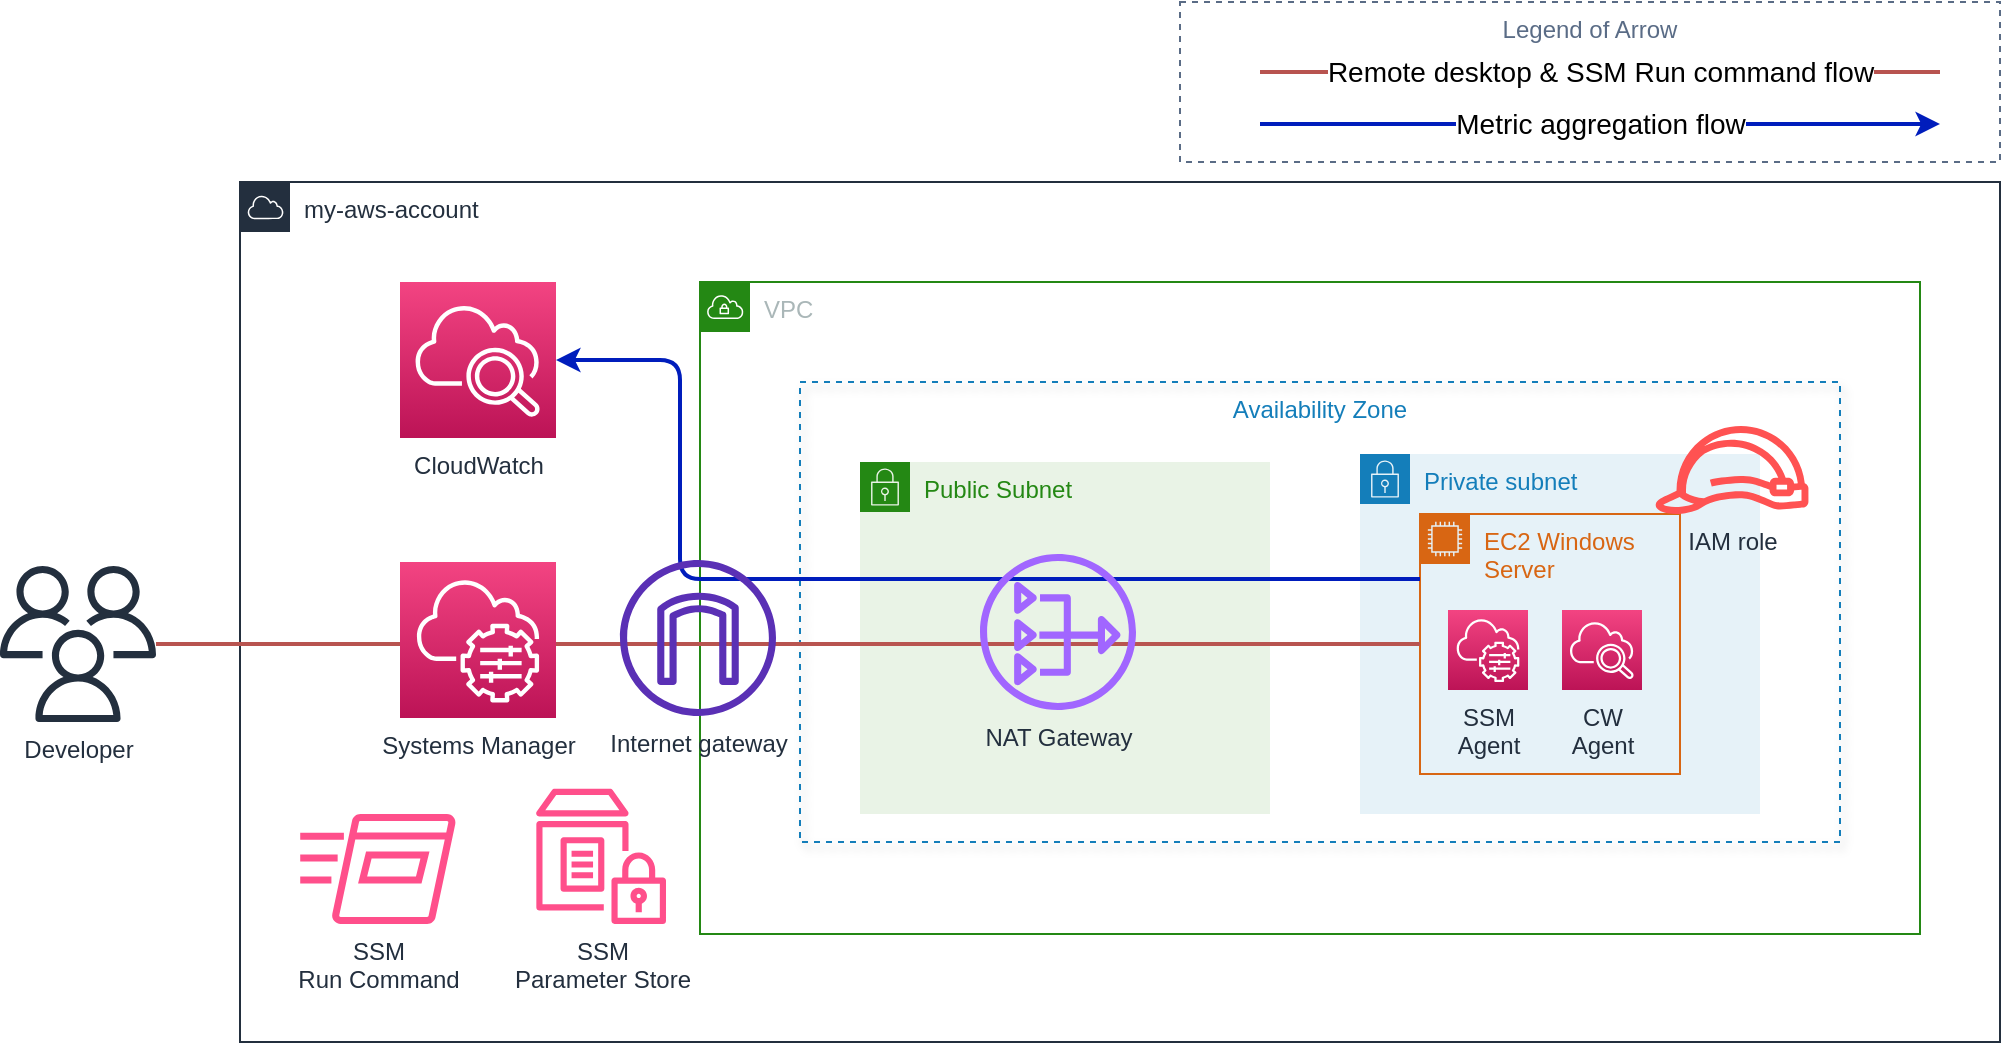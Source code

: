 <mxfile version="15.3.8" type="device"><diagram name="Overview" id="m_rcaikONlMXojLfSfZe"><mxGraphModel dx="1422" dy="3170" grid="1" gridSize="10" guides="1" tooltips="1" connect="1" arrows="1" fold="1" page="1" pageScale="1" pageWidth="827" pageHeight="1169" math="0" shadow="0"><root><mxCell id="eKjoXcxQKcAUsY1-_xYW-0"/><mxCell id="eKjoXcxQKcAUsY1-_xYW-1" parent="eKjoXcxQKcAUsY1-_xYW-0"/><mxCell id="eKjoXcxQKcAUsY1-_xYW-2" value="my-aws-account" style="points=[[0,0],[0.25,0],[0.5,0],[0.75,0],[1,0],[1,0.25],[1,0.5],[1,0.75],[1,1],[0.75,1],[0.5,1],[0.25,1],[0,1],[0,0.75],[0,0.5],[0,0.25]];outlineConnect=0;gradientColor=none;html=1;whiteSpace=wrap;fontSize=12;fontStyle=0;shape=mxgraph.aws4.group;grIcon=mxgraph.aws4.group_aws_cloud;strokeColor=#232F3E;fillColor=none;verticalAlign=top;align=left;spacingLeft=30;fontColor=#232F3E;dashed=0;" parent="eKjoXcxQKcAUsY1-_xYW-1" vertex="1"><mxGeometry x="160" y="-2230" width="880" height="430" as="geometry"/></mxCell><mxCell id="eKjoXcxQKcAUsY1-_xYW-3" value="VPC" style="points=[[0,0],[0.25,0],[0.5,0],[0.75,0],[1,0],[1,0.25],[1,0.5],[1,0.75],[1,1],[0.75,1],[0.5,1],[0.25,1],[0,1],[0,0.75],[0,0.5],[0,0.25]];outlineConnect=0;gradientColor=none;html=1;whiteSpace=wrap;fontSize=12;fontStyle=0;shape=mxgraph.aws4.group;grIcon=mxgraph.aws4.group_vpc;strokeColor=#248814;fillColor=none;verticalAlign=top;align=left;spacingLeft=30;fontColor=#AAB7B8;dashed=0;" parent="eKjoXcxQKcAUsY1-_xYW-1" vertex="1"><mxGeometry x="390" y="-2180" width="610" height="326" as="geometry"/></mxCell><mxCell id="eKjoXcxQKcAUsY1-_xYW-4" value="Availability Zone" style="fillColor=none;strokeColor=#147EBA;dashed=1;verticalAlign=top;fontStyle=0;fontColor=#147EBA;shadow=1;" parent="eKjoXcxQKcAUsY1-_xYW-1" vertex="1"><mxGeometry x="440" y="-2130" width="520" height="230" as="geometry"/></mxCell><mxCell id="eKjoXcxQKcAUsY1-_xYW-5" value="Public Subnet" style="points=[[0,0],[0.25,0],[0.5,0],[0.75,0],[1,0],[1,0.25],[1,0.5],[1,0.75],[1,1],[0.75,1],[0.5,1],[0.25,1],[0,1],[0,0.75],[0,0.5],[0,0.25]];outlineConnect=0;gradientColor=none;html=1;whiteSpace=wrap;fontSize=12;fontStyle=0;shape=mxgraph.aws4.group;grIcon=mxgraph.aws4.group_security_group;grStroke=0;strokeColor=#248814;fillColor=#E9F3E6;verticalAlign=top;align=left;spacingLeft=30;fontColor=#248814;dashed=0;" parent="eKjoXcxQKcAUsY1-_xYW-1" vertex="1"><mxGeometry x="470" y="-2090" width="205" height="176" as="geometry"/></mxCell><mxCell id="eKjoXcxQKcAUsY1-_xYW-6" style="edgeStyle=orthogonalEdgeStyle;rounded=0;orthogonalLoop=1;jettySize=auto;html=1;" parent="eKjoXcxQKcAUsY1-_xYW-1" edge="1"><mxGeometry relative="1" as="geometry"><mxPoint x="815.88" y="-2072" as="targetPoint"/><mxPoint x="815.88" y="-2072" as="sourcePoint"/></mxGeometry></mxCell><mxCell id="eKjoXcxQKcAUsY1-_xYW-7" value="Private subnet" style="points=[[0,0],[0.25,0],[0.5,0],[0.75,0],[1,0],[1,0.25],[1,0.5],[1,0.75],[1,1],[0.75,1],[0.5,1],[0.25,1],[0,1],[0,0.75],[0,0.5],[0,0.25]];outlineConnect=0;gradientColor=none;html=1;whiteSpace=wrap;fontSize=12;fontStyle=0;shape=mxgraph.aws4.group;grIcon=mxgraph.aws4.group_security_group;grStroke=0;strokeColor=#147EBA;fillColor=#E6F2F8;verticalAlign=top;align=left;spacingLeft=30;fontColor=#147EBA;dashed=0;" parent="eKjoXcxQKcAUsY1-_xYW-1" vertex="1"><mxGeometry x="720" y="-2094" width="200" height="180" as="geometry"/></mxCell><mxCell id="eKjoXcxQKcAUsY1-_xYW-11" value="" style="group" parent="eKjoXcxQKcAUsY1-_xYW-1" vertex="1" connectable="0"><mxGeometry x="750" y="-2064" width="130" height="130" as="geometry"/></mxCell><mxCell id="eKjoXcxQKcAUsY1-_xYW-12" value="EC2 Windows Server" style="points=[[0,0],[0.25,0],[0.5,0],[0.75,0],[1,0],[1,0.25],[1,0.5],[1,0.75],[1,1],[0.75,1],[0.5,1],[0.25,1],[0,1],[0,0.75],[0,0.5],[0,0.25]];outlineConnect=0;gradientColor=none;html=1;whiteSpace=wrap;fontSize=12;fontStyle=0;shape=mxgraph.aws4.group;grIcon=mxgraph.aws4.group_ec2_instance_contents;strokeColor=#D86613;fillColor=none;verticalAlign=top;align=left;spacingLeft=30;fontColor=#D86613;dashed=0;" parent="eKjoXcxQKcAUsY1-_xYW-11" vertex="1"><mxGeometry width="130" height="130" as="geometry"/></mxCell><mxCell id="eKjoXcxQKcAUsY1-_xYW-13" value="SSM&lt;br&gt;Agent" style="sketch=0;points=[[0,0,0],[0.25,0,0],[0.5,0,0],[0.75,0,0],[1,0,0],[0,1,0],[0.25,1,0],[0.5,1,0],[0.75,1,0],[1,1,0],[0,0.25,0],[0,0.5,0],[0,0.75,0],[1,0.25,0],[1,0.5,0],[1,0.75,0]];points=[[0,0,0],[0.25,0,0],[0.5,0,0],[0.75,0,0],[1,0,0],[0,1,0],[0.25,1,0],[0.5,1,0],[0.75,1,0],[1,1,0],[0,0.25,0],[0,0.5,0],[0,0.75,0],[1,0.25,0],[1,0.5,0],[1,0.75,0]];outlineConnect=0;fontColor=#232F3E;gradientColor=#F34482;gradientDirection=north;fillColor=#BC1356;strokeColor=#ffffff;dashed=0;verticalLabelPosition=bottom;verticalAlign=top;align=center;html=1;fontSize=12;fontStyle=0;aspect=fixed;shape=mxgraph.aws4.resourceIcon;resIcon=mxgraph.aws4.systems_manager;" parent="eKjoXcxQKcAUsY1-_xYW-11" vertex="1"><mxGeometry x="14" y="48" width="40" height="40" as="geometry"/></mxCell><mxCell id="eKjoXcxQKcAUsY1-_xYW-14" value="CW&lt;br&gt;Agent" style="sketch=0;points=[[0,0,0],[0.25,0,0],[0.5,0,0],[0.75,0,0],[1,0,0],[0,1,0],[0.25,1,0],[0.5,1,0],[0.75,1,0],[1,1,0],[0,0.25,0],[0,0.5,0],[0,0.75,0],[1,0.25,0],[1,0.5,0],[1,0.75,0]];points=[[0,0,0],[0.25,0,0],[0.5,0,0],[0.75,0,0],[1,0,0],[0,1,0],[0.25,1,0],[0.5,1,0],[0.75,1,0],[1,1,0],[0,0.25,0],[0,0.5,0],[0,0.75,0],[1,0.25,0],[1,0.5,0],[1,0.75,0]];outlineConnect=0;fontColor=#232F3E;gradientColor=#F34482;gradientDirection=north;fillColor=#BC1356;strokeColor=#ffffff;dashed=0;verticalLabelPosition=bottom;verticalAlign=top;align=center;html=1;fontSize=12;fontStyle=0;aspect=fixed;shape=mxgraph.aws4.resourceIcon;resIcon=mxgraph.aws4.cloudwatch_2;" parent="eKjoXcxQKcAUsY1-_xYW-11" vertex="1"><mxGeometry x="71" y="48" width="40" height="40" as="geometry"/></mxCell><mxCell id="eKjoXcxQKcAUsY1-_xYW-15" value="Developer" style="sketch=0;outlineConnect=0;fontColor=#232F3E;gradientColor=none;fillColor=#232F3E;strokeColor=none;dashed=0;verticalLabelPosition=bottom;verticalAlign=top;align=center;html=1;fontSize=12;fontStyle=0;aspect=fixed;pointerEvents=1;shape=mxgraph.aws4.users;" parent="eKjoXcxQKcAUsY1-_xYW-1" vertex="1"><mxGeometry x="40" y="-2038" width="78" height="78" as="geometry"/></mxCell><mxCell id="RocRi5soNZCMBeBcgCfd-0" value="CloudWatch" style="sketch=0;points=[[0,0,0],[0.25,0,0],[0.5,0,0],[0.75,0,0],[1,0,0],[0,1,0],[0.25,1,0],[0.5,1,0],[0.75,1,0],[1,1,0],[0,0.25,0],[0,0.5,0],[0,0.75,0],[1,0.25,0],[1,0.5,0],[1,0.75,0]];points=[[0,0,0],[0.25,0,0],[0.5,0,0],[0.75,0,0],[1,0,0],[0,1,0],[0.25,1,0],[0.5,1,0],[0.75,1,0],[1,1,0],[0,0.25,0],[0,0.5,0],[0,0.75,0],[1,0.25,0],[1,0.5,0],[1,0.75,0]];outlineConnect=0;fontColor=#232F3E;gradientColor=#F34482;gradientDirection=north;fillColor=#BC1356;strokeColor=#ffffff;dashed=0;verticalLabelPosition=bottom;verticalAlign=top;align=center;html=1;fontSize=12;fontStyle=0;aspect=fixed;shape=mxgraph.aws4.resourceIcon;resIcon=mxgraph.aws4.cloudwatch_2;" parent="eKjoXcxQKcAUsY1-_xYW-1" vertex="1"><mxGeometry x="240" y="-2180" width="78" height="78" as="geometry"/></mxCell><mxCell id="RocRi5soNZCMBeBcgCfd-3" value="IAM role" style="sketch=0;outlineConnect=0;fontColor=#232F3E;gradientColor=none;fillColor=#FF5252;strokeColor=none;dashed=0;verticalLabelPosition=bottom;verticalAlign=top;align=center;html=1;fontSize=12;fontStyle=0;aspect=fixed;pointerEvents=1;shape=mxgraph.aws4.role;labelBackgroundColor=none;" parent="eKjoXcxQKcAUsY1-_xYW-1" vertex="1"><mxGeometry x="867" y="-2108" width="78" height="44" as="geometry"/></mxCell><mxCell id="RocRi5soNZCMBeBcgCfd-4" value="&lt;font color=&quot;#000000&quot;&gt;&lt;br&gt;&lt;/font&gt;" style="edgeStyle=elbowEdgeStyle;rounded=1;orthogonalLoop=1;jettySize=auto;html=1;strokeWidth=2;fontSize=12;fontColor=#FFFFFF;spacingTop=18;strokeColor=#001DBC;exitX=0;exitY=0.25;exitDx=0;exitDy=0;entryX=1;entryY=0.5;entryDx=0;entryDy=0;entryPerimeter=0;" parent="eKjoXcxQKcAUsY1-_xYW-1" source="eKjoXcxQKcAUsY1-_xYW-12" target="RocRi5soNZCMBeBcgCfd-0" edge="1"><mxGeometry x="-0.524" y="-70" relative="1" as="geometry"><Array as="points"><mxPoint x="380" y="-2090"/></Array><mxPoint y="1" as="offset"/><mxPoint x="470" y="-2230" as="sourcePoint"/><mxPoint x="598" y="-2423" as="targetPoint"/></mxGeometry></mxCell><mxCell id="RocRi5soNZCMBeBcgCfd-5" value="&lt;font color=&quot;#000000&quot;&gt;&lt;br&gt;&lt;/font&gt;" style="edgeStyle=elbowEdgeStyle;rounded=1;orthogonalLoop=1;jettySize=auto;html=1;strokeWidth=2;fontSize=12;fontColor=#FFFFFF;spacingTop=18;strokeColor=#B85450;endArrow=none;endFill=0;" parent="eKjoXcxQKcAUsY1-_xYW-1" source="eKjoXcxQKcAUsY1-_xYW-12" target="eKjoXcxQKcAUsY1-_xYW-15" edge="1"><mxGeometry x="-0.693" y="31" relative="1" as="geometry"><Array as="points"/><mxPoint x="-11" y="-23" as="offset"/><mxPoint x="250" y="-2669.998" as="sourcePoint"/><mxPoint x="158" y="-1999" as="targetPoint"/></mxGeometry></mxCell><mxCell id="eKjoXcxQKcAUsY1-_xYW-17" value="Internet gateway" style="outlineConnect=0;fontColor=#232F3E;fillColor=#5A30B5;strokeColor=none;dashed=0;verticalLabelPosition=bottom;verticalAlign=top;align=center;html=1;fontSize=12;fontStyle=0;aspect=fixed;pointerEvents=1;shape=mxgraph.aws4.internet_gateway;labelBackgroundColor=none;" parent="eKjoXcxQKcAUsY1-_xYW-1" vertex="1"><mxGeometry x="350" y="-2041" width="78" height="78" as="geometry"/></mxCell><mxCell id="eKjoXcxQKcAUsY1-_xYW-18" value="Systems Manager" style="sketch=0;points=[[0,0,0],[0.25,0,0],[0.5,0,0],[0.75,0,0],[1,0,0],[0,1,0],[0.25,1,0],[0.5,1,0],[0.75,1,0],[1,1,0],[0,0.25,0],[0,0.5,0],[0,0.75,0],[1,0.25,0],[1,0.5,0],[1,0.75,0]];points=[[0,0,0],[0.25,0,0],[0.5,0,0],[0.75,0,0],[1,0,0],[0,1,0],[0.25,1,0],[0.5,1,0],[0.75,1,0],[1,1,0],[0,0.25,0],[0,0.5,0],[0,0.75,0],[1,0.25,0],[1,0.5,0],[1,0.75,0]];outlineConnect=0;fontColor=#232F3E;gradientColor=#F34482;gradientDirection=north;fillColor=#BC1356;strokeColor=#ffffff;dashed=0;verticalLabelPosition=bottom;verticalAlign=top;align=center;html=1;fontSize=12;fontStyle=0;aspect=fixed;shape=mxgraph.aws4.resourceIcon;resIcon=mxgraph.aws4.systems_manager;" parent="eKjoXcxQKcAUsY1-_xYW-1" vertex="1"><mxGeometry x="240" y="-2040" width="78" height="78" as="geometry"/></mxCell><mxCell id="eKjoXcxQKcAUsY1-_xYW-19" value="NAT Gateway" style="sketch=0;outlineConnect=0;fontColor=#232F3E;gradientColor=none;fillColor=#A166FF;strokeColor=none;dashed=0;verticalLabelPosition=bottom;verticalAlign=top;align=center;html=1;fontSize=12;fontStyle=0;aspect=fixed;pointerEvents=1;shape=mxgraph.aws4.nat_gateway;" parent="eKjoXcxQKcAUsY1-_xYW-1" vertex="1"><mxGeometry x="530" y="-2044" width="78" height="78" as="geometry"/></mxCell><mxCell id="RocRi5soNZCMBeBcgCfd-6" value="Legend of Arrow" style="fillColor=none;strokeColor=#5A6C86;dashed=1;verticalAlign=top;fontStyle=0;fontColor=#5A6C86;" parent="eKjoXcxQKcAUsY1-_xYW-1" vertex="1"><mxGeometry x="630" y="-2320" width="410" height="80" as="geometry"/></mxCell><mxCell id="RocRi5soNZCMBeBcgCfd-7" value="&lt;span style=&quot;font-size: 14px&quot;&gt;Remote desktop &amp;amp; SSM Run command flow&lt;/span&gt;" style="edgeStyle=none;rounded=0;orthogonalLoop=1;jettySize=auto;html=1;strokeWidth=2;fillColor=#f8cecc;strokeColor=#b85450;endArrow=none;endFill=0;" parent="eKjoXcxQKcAUsY1-_xYW-1" edge="1"><mxGeometry relative="1" as="geometry"><mxPoint x="670.002" y="-2285" as="sourcePoint"/><mxPoint x="1010" y="-2285" as="targetPoint"/></mxGeometry></mxCell><mxCell id="RocRi5soNZCMBeBcgCfd-8" value="&lt;font color=&quot;#000000&quot;&gt;Metric aggregation flow&lt;/font&gt;" style="endArrow=classic;html=1;strokeWidth=2;fontSize=14;fontColor=#FF0000;rounded=0;fillColor=#0050ef;strokeColor=#001DBC;" parent="eKjoXcxQKcAUsY1-_xYW-1" edge="1"><mxGeometry width="50" height="50" relative="1" as="geometry"><mxPoint x="670" y="-2258.999" as="sourcePoint"/><mxPoint x="1010" y="-2259" as="targetPoint"/></mxGeometry></mxCell><mxCell id="zCvz0U4sgU7uZn7gGxpO-0" value="SSM&lt;br&gt;Run Command" style="sketch=0;outlineConnect=0;fontColor=#232F3E;gradientColor=none;fillColor=#FF4F8B;strokeColor=none;dashed=0;verticalLabelPosition=bottom;verticalAlign=top;align=center;html=1;fontSize=12;fontStyle=0;aspect=fixed;pointerEvents=1;shape=mxgraph.aws4.run_command;" parent="eKjoXcxQKcAUsY1-_xYW-1" vertex="1"><mxGeometry x="190" y="-1914" width="78" height="55" as="geometry"/></mxCell><mxCell id="zCvz0U4sgU7uZn7gGxpO-1" value="SSM &lt;br&gt;Parameter Store" style="sketch=0;outlineConnect=0;fontColor=#232F3E;gradientColor=none;fillColor=#FF4F8B;strokeColor=none;dashed=0;verticalLabelPosition=bottom;verticalAlign=top;align=center;html=1;fontSize=12;fontStyle=0;aspect=fixed;pointerEvents=1;shape=mxgraph.aws4.parameter_store;" parent="eKjoXcxQKcAUsY1-_xYW-1" vertex="1"><mxGeometry x="308" y="-1926.6" width="65" height="67.6" as="geometry"/></mxCell></root></mxGraphModel></diagram></mxfile>